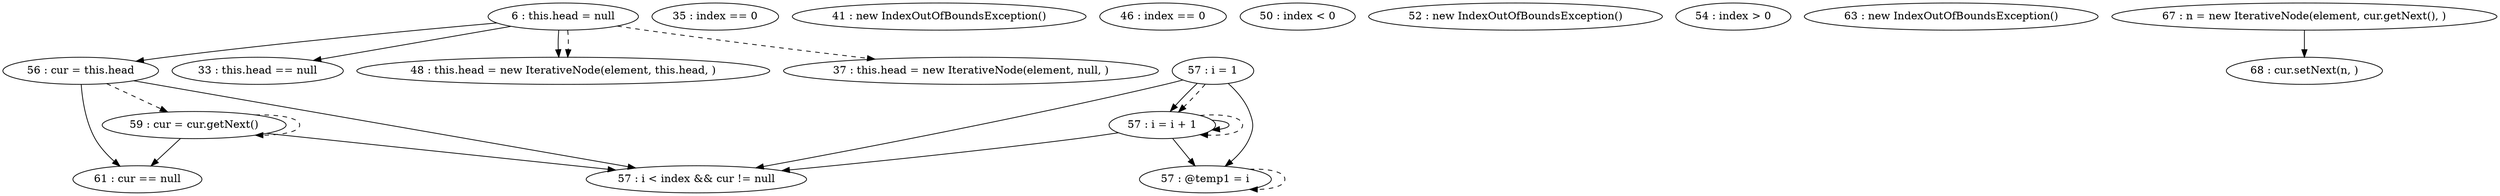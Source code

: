 digraph G {
"6 : this.head = null"
"6 : this.head = null" -> "56 : cur = this.head"
"6 : this.head = null" -> "33 : this.head == null"
"6 : this.head = null" -> "48 : this.head = new IterativeNode(element, this.head, )"
"6 : this.head = null" -> "37 : this.head = new IterativeNode(element, null, )" [style=dashed]
"6 : this.head = null" -> "48 : this.head = new IterativeNode(element, this.head, )" [style=dashed]
"33 : this.head == null"
"35 : index == 0"
"37 : this.head = new IterativeNode(element, null, )"
"41 : new IndexOutOfBoundsException()"
"46 : index == 0"
"48 : this.head = new IterativeNode(element, this.head, )"
"50 : index < 0"
"52 : new IndexOutOfBoundsException()"
"54 : index > 0"
"56 : cur = this.head"
"56 : cur = this.head" -> "61 : cur == null"
"56 : cur = this.head" -> "57 : i < index && cur != null"
"56 : cur = this.head" -> "59 : cur = cur.getNext()" [style=dashed]
"57 : i = 1"
"57 : i = 1" -> "57 : @temp1 = i"
"57 : i = 1" -> "57 : i = i + 1"
"57 : i = 1" -> "57 : i < index && cur != null"
"57 : i = 1" -> "57 : i = i + 1" [style=dashed]
"57 : i < index && cur != null"
"59 : cur = cur.getNext()"
"59 : cur = cur.getNext()" -> "61 : cur == null"
"59 : cur = cur.getNext()" -> "57 : i < index && cur != null"
"59 : cur = cur.getNext()" -> "59 : cur = cur.getNext()" [style=dashed]
"57 : @temp1 = i"
"57 : @temp1 = i" -> "57 : @temp1 = i" [style=dashed]
"57 : i = i + 1"
"57 : i = i + 1" -> "57 : @temp1 = i"
"57 : i = i + 1" -> "57 : i = i + 1"
"57 : i = i + 1" -> "57 : i < index && cur != null"
"57 : i = i + 1" -> "57 : i = i + 1" [style=dashed]
"61 : cur == null"
"63 : new IndexOutOfBoundsException()"
"67 : n = new IterativeNode(element, cur.getNext(), )"
"67 : n = new IterativeNode(element, cur.getNext(), )" -> "68 : cur.setNext(n, )"
"68 : cur.setNext(n, )"
}